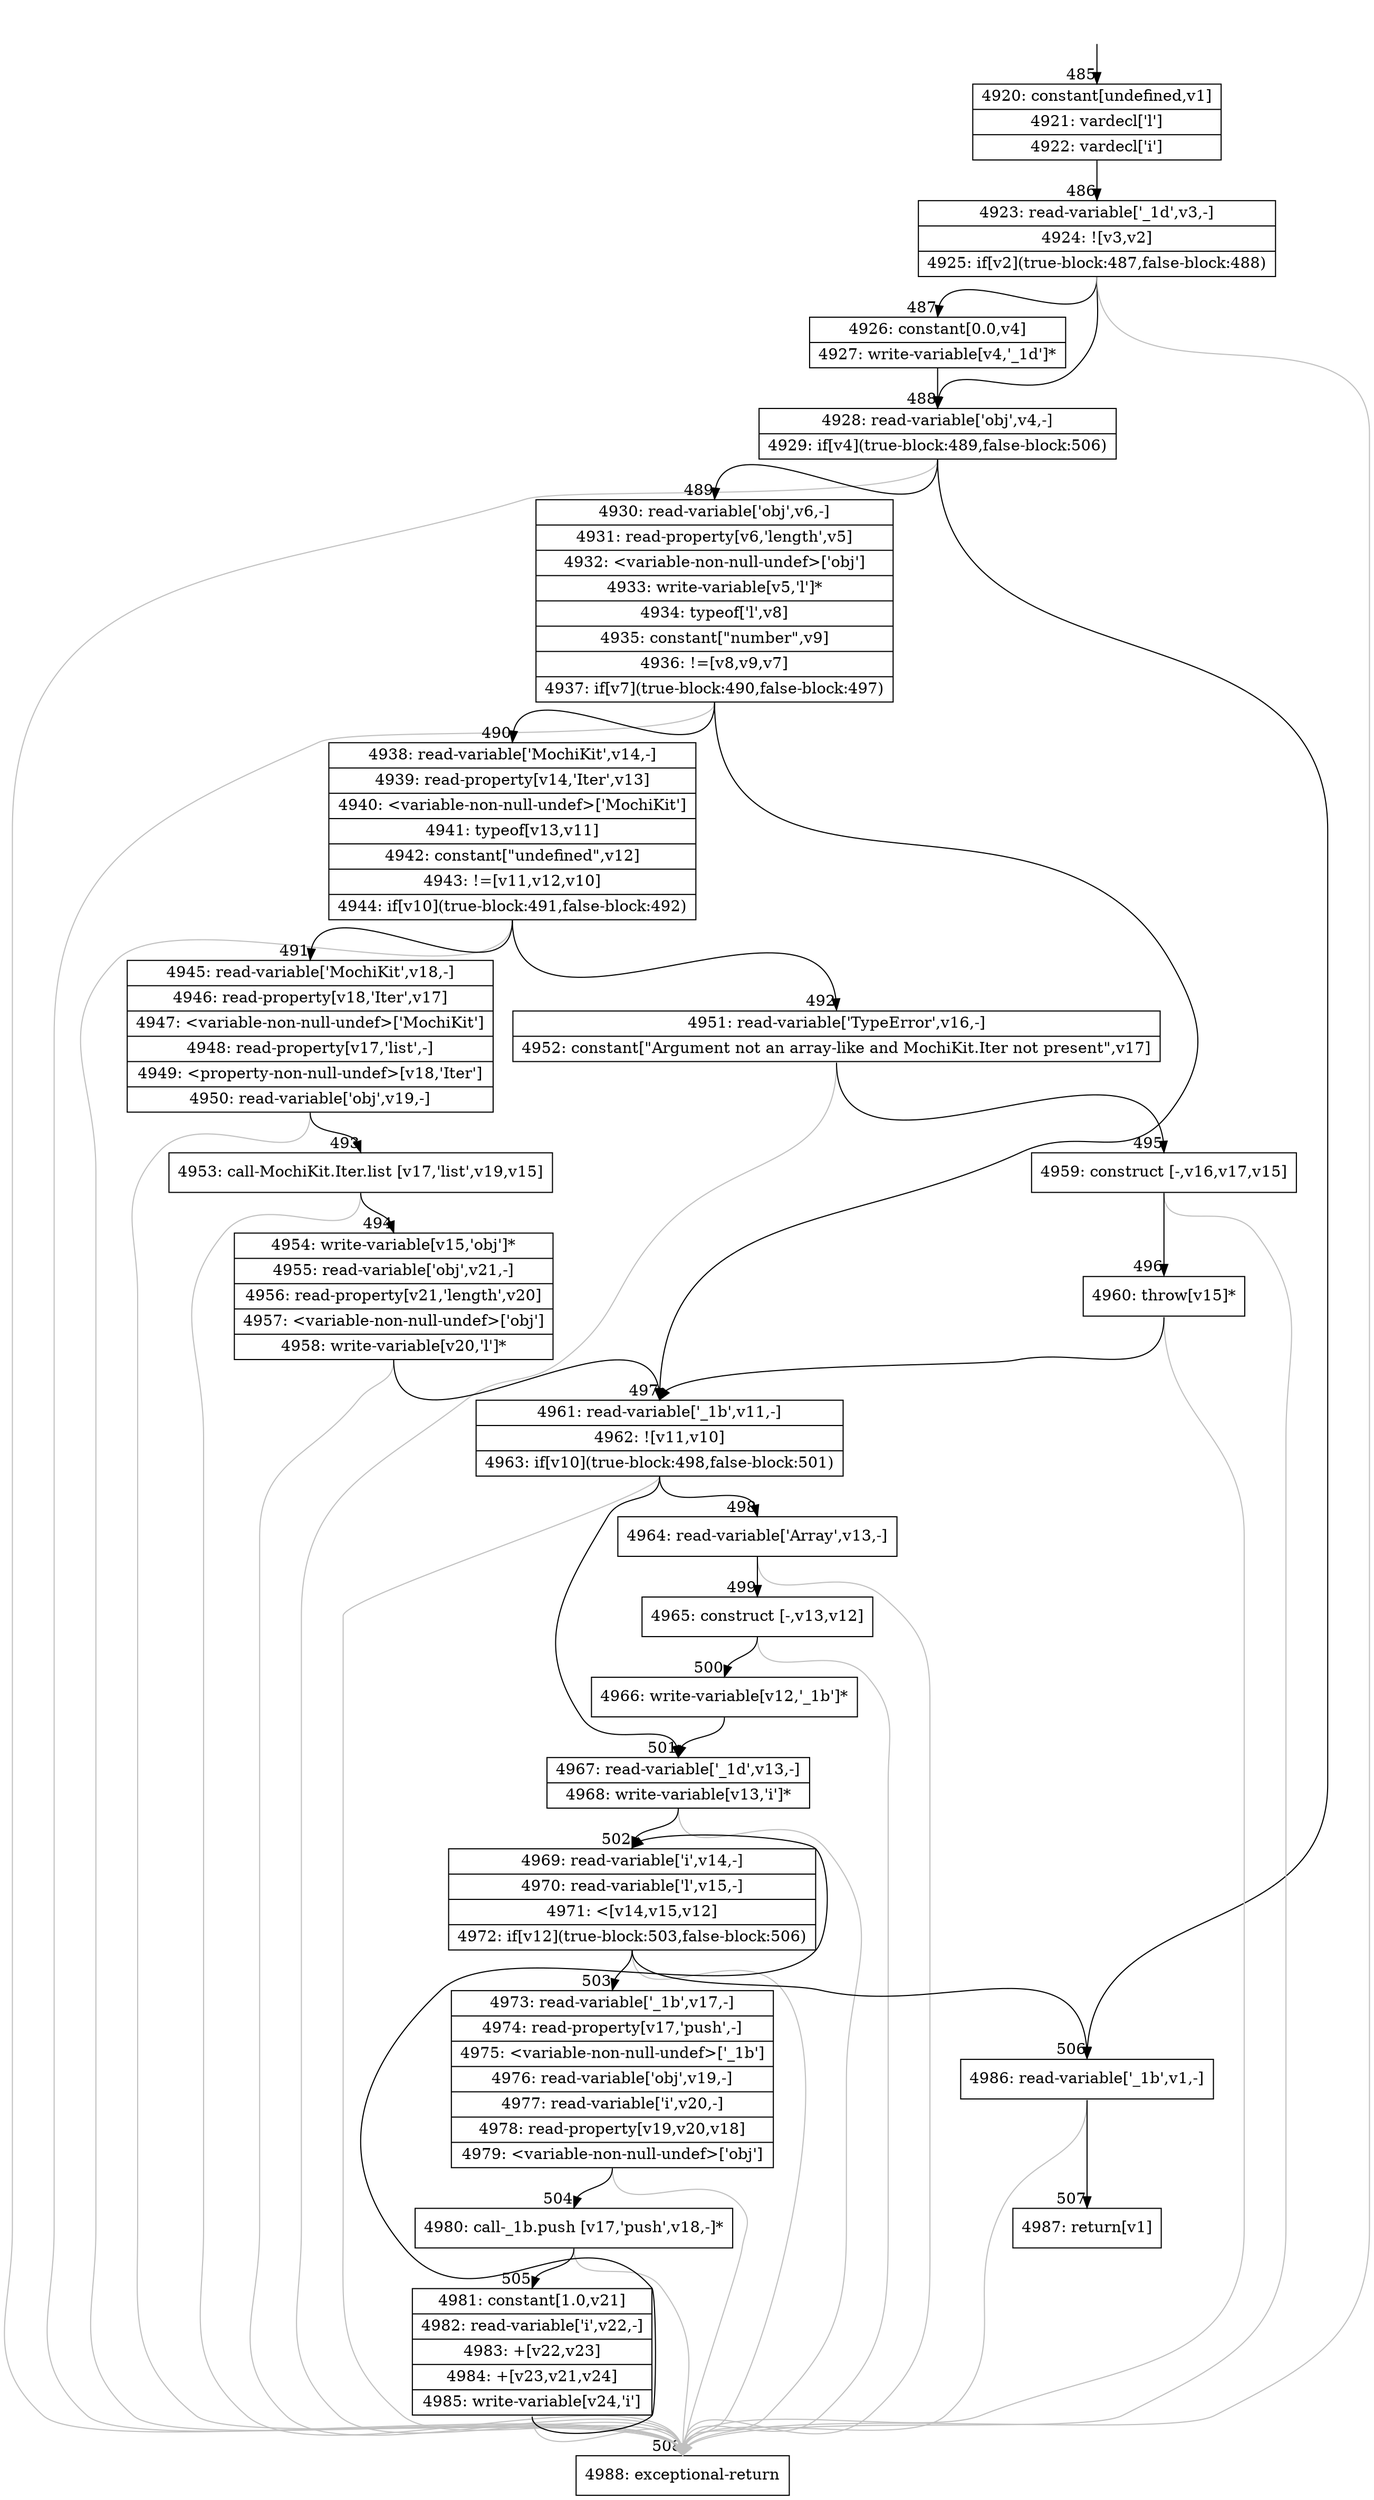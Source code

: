 digraph {
rankdir="TD"
BB_entry12[shape=none,label=""];
BB_entry12 -> BB485 [tailport=s, headport=n, headlabel="    485"]
BB485 [shape=record label="{4920: constant[undefined,v1]|4921: vardecl['l']|4922: vardecl['i']}" ] 
BB485 -> BB486 [tailport=s, headport=n, headlabel="      486"]
BB486 [shape=record label="{4923: read-variable['_1d',v3,-]|4924: ![v3,v2]|4925: if[v2](true-block:487,false-block:488)}" ] 
BB486 -> BB487 [tailport=s, headport=n, headlabel="      487"]
BB486 -> BB488 [tailport=s, headport=n, headlabel="      488"]
BB486 -> BB508 [tailport=s, headport=n, color=gray, headlabel="      508"]
BB487 [shape=record label="{4926: constant[0.0,v4]|4927: write-variable[v4,'_1d']*}" ] 
BB487 -> BB488 [tailport=s, headport=n]
BB488 [shape=record label="{4928: read-variable['obj',v4,-]|4929: if[v4](true-block:489,false-block:506)}" ] 
BB488 -> BB489 [tailport=s, headport=n, headlabel="      489"]
BB488 -> BB506 [tailport=s, headport=n, headlabel="      506"]
BB488 -> BB508 [tailport=s, headport=n, color=gray]
BB489 [shape=record label="{4930: read-variable['obj',v6,-]|4931: read-property[v6,'length',v5]|4932: \<variable-non-null-undef\>['obj']|4933: write-variable[v5,'l']*|4934: typeof['l',v8]|4935: constant[\"number\",v9]|4936: !=[v8,v9,v7]|4937: if[v7](true-block:490,false-block:497)}" ] 
BB489 -> BB490 [tailport=s, headport=n, headlabel="      490"]
BB489 -> BB497 [tailport=s, headport=n, headlabel="      497"]
BB489 -> BB508 [tailport=s, headport=n, color=gray]
BB490 [shape=record label="{4938: read-variable['MochiKit',v14,-]|4939: read-property[v14,'Iter',v13]|4940: \<variable-non-null-undef\>['MochiKit']|4941: typeof[v13,v11]|4942: constant[\"undefined\",v12]|4943: !=[v11,v12,v10]|4944: if[v10](true-block:491,false-block:492)}" ] 
BB490 -> BB491 [tailport=s, headport=n, headlabel="      491"]
BB490 -> BB492 [tailport=s, headport=n, headlabel="      492"]
BB490 -> BB508 [tailport=s, headport=n, color=gray]
BB491 [shape=record label="{4945: read-variable['MochiKit',v18,-]|4946: read-property[v18,'Iter',v17]|4947: \<variable-non-null-undef\>['MochiKit']|4948: read-property[v17,'list',-]|4949: \<property-non-null-undef\>[v18,'Iter']|4950: read-variable['obj',v19,-]}" ] 
BB491 -> BB493 [tailport=s, headport=n, headlabel="      493"]
BB491 -> BB508 [tailport=s, headport=n, color=gray]
BB492 [shape=record label="{4951: read-variable['TypeError',v16,-]|4952: constant[\"Argument not an array-like and MochiKit.Iter not present\",v17]}" ] 
BB492 -> BB495 [tailport=s, headport=n, headlabel="      495"]
BB492 -> BB508 [tailport=s, headport=n, color=gray]
BB493 [shape=record label="{4953: call-MochiKit.Iter.list [v17,'list',v19,v15]}" ] 
BB493 -> BB494 [tailport=s, headport=n, headlabel="      494"]
BB493 -> BB508 [tailport=s, headport=n, color=gray]
BB494 [shape=record label="{4954: write-variable[v15,'obj']*|4955: read-variable['obj',v21,-]|4956: read-property[v21,'length',v20]|4957: \<variable-non-null-undef\>['obj']|4958: write-variable[v20,'l']*}" ] 
BB494 -> BB497 [tailport=s, headport=n]
BB494 -> BB508 [tailport=s, headport=n, color=gray]
BB495 [shape=record label="{4959: construct [-,v16,v17,v15]}" ] 
BB495 -> BB496 [tailport=s, headport=n, headlabel="      496"]
BB495 -> BB508 [tailport=s, headport=n, color=gray]
BB496 [shape=record label="{4960: throw[v15]*}" ] 
BB496 -> BB497 [tailport=s, headport=n]
BB496 -> BB508 [tailport=s, headport=n, color=gray]
BB497 [shape=record label="{4961: read-variable['_1b',v11,-]|4962: ![v11,v10]|4963: if[v10](true-block:498,false-block:501)}" ] 
BB497 -> BB498 [tailport=s, headport=n, headlabel="      498"]
BB497 -> BB501 [tailport=s, headport=n, headlabel="      501"]
BB497 -> BB508 [tailport=s, headport=n, color=gray]
BB498 [shape=record label="{4964: read-variable['Array',v13,-]}" ] 
BB498 -> BB499 [tailport=s, headport=n, headlabel="      499"]
BB498 -> BB508 [tailport=s, headport=n, color=gray]
BB499 [shape=record label="{4965: construct [-,v13,v12]}" ] 
BB499 -> BB500 [tailport=s, headport=n, headlabel="      500"]
BB499 -> BB508 [tailport=s, headport=n, color=gray]
BB500 [shape=record label="{4966: write-variable[v12,'_1b']*}" ] 
BB500 -> BB501 [tailport=s, headport=n]
BB501 [shape=record label="{4967: read-variable['_1d',v13,-]|4968: write-variable[v13,'i']*}" ] 
BB501 -> BB502 [tailport=s, headport=n, headlabel="      502"]
BB501 -> BB508 [tailport=s, headport=n, color=gray]
BB502 [shape=record label="{4969: read-variable['i',v14,-]|4970: read-variable['l',v15,-]|4971: \<[v14,v15,v12]|4972: if[v12](true-block:503,false-block:506)}" ] 
BB502 -> BB503 [tailport=s, headport=n, headlabel="      503"]
BB502 -> BB506 [tailport=s, headport=n]
BB502 -> BB508 [tailport=s, headport=n, color=gray]
BB503 [shape=record label="{4973: read-variable['_1b',v17,-]|4974: read-property[v17,'push',-]|4975: \<variable-non-null-undef\>['_1b']|4976: read-variable['obj',v19,-]|4977: read-variable['i',v20,-]|4978: read-property[v19,v20,v18]|4979: \<variable-non-null-undef\>['obj']}" ] 
BB503 -> BB504 [tailport=s, headport=n, headlabel="      504"]
BB503 -> BB508 [tailport=s, headport=n, color=gray]
BB504 [shape=record label="{4980: call-_1b.push [v17,'push',v18,-]*}" ] 
BB504 -> BB505 [tailport=s, headport=n, headlabel="      505"]
BB504 -> BB508 [tailport=s, headport=n, color=gray]
BB505 [shape=record label="{4981: constant[1.0,v21]|4982: read-variable['i',v22,-]|4983: +[v22,v23]|4984: +[v23,v21,v24]|4985: write-variable[v24,'i']}" ] 
BB505 -> BB502 [tailport=s, headport=n]
BB505 -> BB508 [tailport=s, headport=n, color=gray]
BB506 [shape=record label="{4986: read-variable['_1b',v1,-]}" ] 
BB506 -> BB507 [tailport=s, headport=n, headlabel="      507"]
BB506 -> BB508 [tailport=s, headport=n, color=gray]
BB507 [shape=record label="{4987: return[v1]}" ] 
BB508 [shape=record label="{4988: exceptional-return}" ] 
//#$~ 132
}
